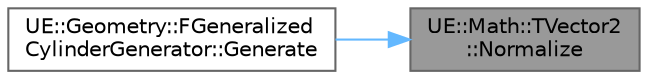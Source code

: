 digraph "UE::Math::TVector2::Normalize"
{
 // INTERACTIVE_SVG=YES
 // LATEX_PDF_SIZE
  bgcolor="transparent";
  edge [fontname=Helvetica,fontsize=10,labelfontname=Helvetica,labelfontsize=10];
  node [fontname=Helvetica,fontsize=10,shape=box,height=0.2,width=0.4];
  rankdir="RL";
  Node1 [id="Node000001",label="UE::Math::TVector2\l::Normalize",height=0.2,width=0.4,color="gray40", fillcolor="grey60", style="filled", fontcolor="black",tooltip="Normalize this vector in-place if it is large enough, set it to (0,0) otherwise."];
  Node1 -> Node2 [id="edge1_Node000001_Node000002",dir="back",color="steelblue1",style="solid",tooltip=" "];
  Node2 [id="Node000002",label="UE::Geometry::FGeneralized\lCylinderGenerator::Generate",height=0.2,width=0.4,color="grey40", fillcolor="white", style="filled",URL="$de/d97/classUE_1_1Geometry_1_1FGeneralizedCylinderGenerator.html#a00dd0f23580ea4e921ea3d3146b24a51",tooltip="Generate the mesh."];
}
